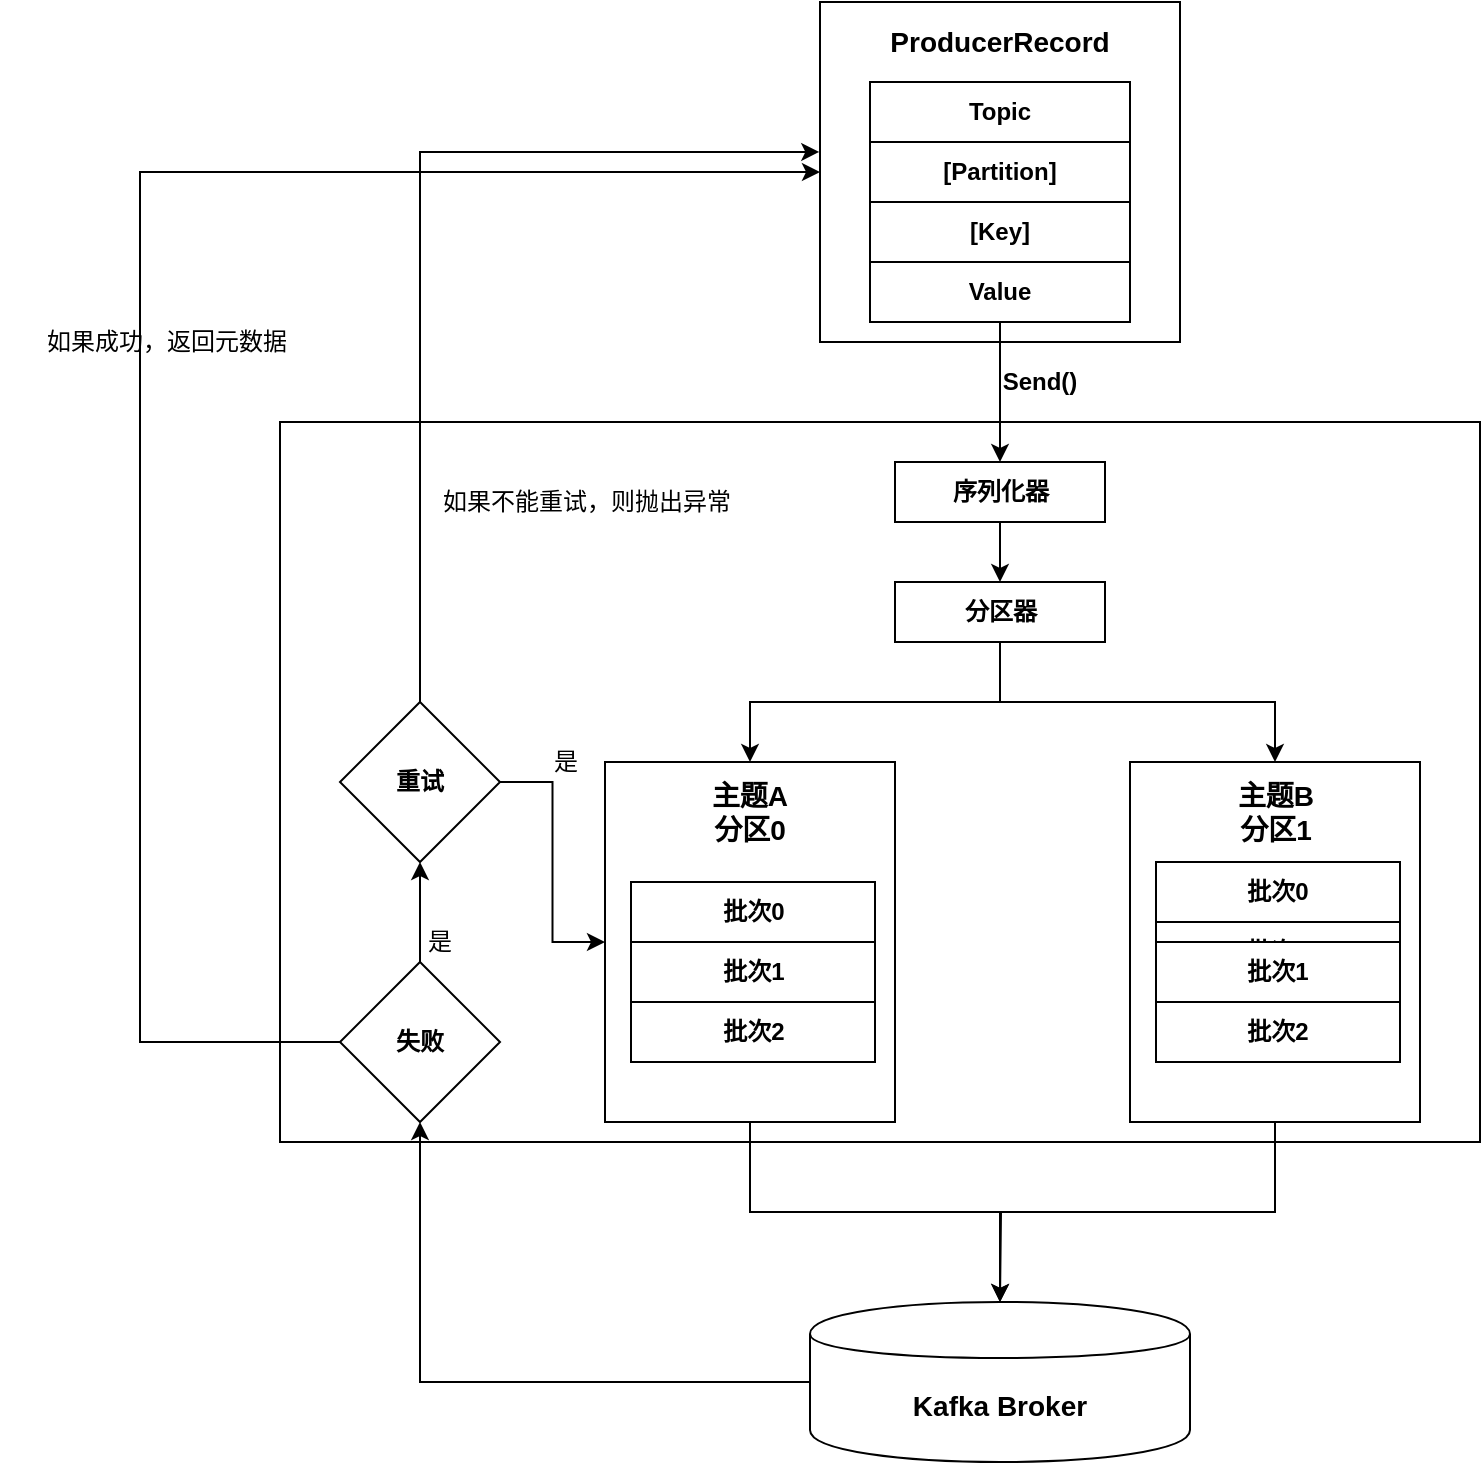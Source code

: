 <mxfile version="12.6.5" type="device"><diagram id="prtHgNgQTEPvFCAcTncT" name="Page-1"><mxGraphModel dx="1024" dy="592" grid="1" gridSize="10" guides="1" tooltips="1" connect="1" arrows="1" fold="1" page="1" pageScale="1" pageWidth="2339" pageHeight="3300" math="0" shadow="0"><root><mxCell id="0"/><mxCell id="1" parent="0"/><mxCell id="o9tSoGE1MYdSwPWptz6p-8" value="" style="rounded=0;whiteSpace=wrap;html=1;" vertex="1" parent="1"><mxGeometry x="260" y="240" width="600" height="360" as="geometry"/></mxCell><mxCell id="o9tSoGE1MYdSwPWptz6p-1" value="" style="rounded=0;whiteSpace=wrap;html=1;" vertex="1" parent="1"><mxGeometry x="530" y="30" width="180" height="170" as="geometry"/></mxCell><mxCell id="o9tSoGE1MYdSwPWptz6p-2" value="&lt;b&gt;&lt;font style=&quot;font-size: 14px&quot;&gt;ProducerRecord&lt;/font&gt;&lt;/b&gt;" style="text;html=1;strokeColor=none;fillColor=none;align=center;verticalAlign=middle;whiteSpace=wrap;rounded=0;" vertex="1" parent="1"><mxGeometry x="600" y="40" width="40" height="20" as="geometry"/></mxCell><mxCell id="o9tSoGE1MYdSwPWptz6p-3" value="&lt;b&gt;Topic&lt;/b&gt;" style="rounded=0;whiteSpace=wrap;html=1;" vertex="1" parent="1"><mxGeometry x="555" y="70" width="130" height="30" as="geometry"/></mxCell><mxCell id="o9tSoGE1MYdSwPWptz6p-4" value="&lt;b&gt;[Partition]&lt;/b&gt;" style="rounded=0;whiteSpace=wrap;html=1;" vertex="1" parent="1"><mxGeometry x="555" y="100" width="130" height="30" as="geometry"/></mxCell><mxCell id="o9tSoGE1MYdSwPWptz6p-5" value="&lt;b&gt;[Key]&lt;/b&gt;" style="rounded=0;whiteSpace=wrap;html=1;" vertex="1" parent="1"><mxGeometry x="555" y="130" width="130" height="30" as="geometry"/></mxCell><mxCell id="o9tSoGE1MYdSwPWptz6p-10" style="edgeStyle=orthogonalEdgeStyle;rounded=0;orthogonalLoop=1;jettySize=auto;html=1;entryX=0.5;entryY=0;entryDx=0;entryDy=0;" edge="1" parent="1" source="o9tSoGE1MYdSwPWptz6p-6" target="o9tSoGE1MYdSwPWptz6p-9"><mxGeometry relative="1" as="geometry"/></mxCell><mxCell id="o9tSoGE1MYdSwPWptz6p-6" value="&lt;b&gt;Value&lt;/b&gt;" style="rounded=0;whiteSpace=wrap;html=1;" vertex="1" parent="1"><mxGeometry x="555" y="160" width="130" height="30" as="geometry"/></mxCell><mxCell id="o9tSoGE1MYdSwPWptz6p-13" style="edgeStyle=orthogonalEdgeStyle;rounded=0;orthogonalLoop=1;jettySize=auto;html=1;" edge="1" parent="1" source="o9tSoGE1MYdSwPWptz6p-9" target="o9tSoGE1MYdSwPWptz6p-12"><mxGeometry relative="1" as="geometry"/></mxCell><mxCell id="o9tSoGE1MYdSwPWptz6p-9" value="&lt;b&gt;序列化器&lt;/b&gt;" style="rounded=0;whiteSpace=wrap;html=1;" vertex="1" parent="1"><mxGeometry x="567.5" y="260" width="105" height="30" as="geometry"/></mxCell><mxCell id="o9tSoGE1MYdSwPWptz6p-11" value="&lt;b&gt;Send()&lt;/b&gt;" style="text;html=1;strokeColor=none;fillColor=none;align=center;verticalAlign=middle;whiteSpace=wrap;rounded=0;" vertex="1" parent="1"><mxGeometry x="620" y="210" width="40" height="20" as="geometry"/></mxCell><mxCell id="o9tSoGE1MYdSwPWptz6p-28" style="edgeStyle=orthogonalEdgeStyle;rounded=0;orthogonalLoop=1;jettySize=auto;html=1;" edge="1" parent="1" source="o9tSoGE1MYdSwPWptz6p-12" target="o9tSoGE1MYdSwPWptz6p-20"><mxGeometry relative="1" as="geometry"/></mxCell><mxCell id="o9tSoGE1MYdSwPWptz6p-30" style="edgeStyle=orthogonalEdgeStyle;rounded=0;orthogonalLoop=1;jettySize=auto;html=1;exitX=0.5;exitY=1;exitDx=0;exitDy=0;" edge="1" parent="1" source="o9tSoGE1MYdSwPWptz6p-12" target="o9tSoGE1MYdSwPWptz6p-14"><mxGeometry relative="1" as="geometry"/></mxCell><mxCell id="o9tSoGE1MYdSwPWptz6p-12" value="&lt;b&gt;分区器&lt;/b&gt;" style="rounded=0;whiteSpace=wrap;html=1;" vertex="1" parent="1"><mxGeometry x="567.5" y="320" width="105" height="30" as="geometry"/></mxCell><mxCell id="o9tSoGE1MYdSwPWptz6p-36" style="edgeStyle=orthogonalEdgeStyle;rounded=0;orthogonalLoop=1;jettySize=auto;html=1;exitX=0.5;exitY=1;exitDx=0;exitDy=0;" edge="1" parent="1" source="o9tSoGE1MYdSwPWptz6p-14"><mxGeometry relative="1" as="geometry"><mxPoint x="620" y="680" as="targetPoint"/></mxGeometry></mxCell><mxCell id="o9tSoGE1MYdSwPWptz6p-14" value="" style="rounded=0;whiteSpace=wrap;html=1;" vertex="1" parent="1"><mxGeometry x="685" y="410" width="145" height="180" as="geometry"/></mxCell><mxCell id="o9tSoGE1MYdSwPWptz6p-15" value="&lt;b&gt;&lt;font style=&quot;font-size: 14px&quot;&gt;主题B&lt;br&gt;分区1&lt;/font&gt;&lt;/b&gt;" style="text;html=1;strokeColor=none;fillColor=none;align=center;verticalAlign=middle;whiteSpace=wrap;rounded=0;" vertex="1" parent="1"><mxGeometry x="722.5" y="430" width="70" height="10" as="geometry"/></mxCell><mxCell id="o9tSoGE1MYdSwPWptz6p-17" value="&lt;b&gt;批次0&lt;/b&gt;" style="rounded=0;whiteSpace=wrap;html=1;" vertex="1" parent="1"><mxGeometry x="698" y="460" width="122" height="30" as="geometry"/></mxCell><mxCell id="o9tSoGE1MYdSwPWptz6p-18" value="&lt;b&gt;批次1&lt;/b&gt;" style="rounded=0;whiteSpace=wrap;html=1;" vertex="1" parent="1"><mxGeometry x="698" y="490" width="122" height="30" as="geometry"/></mxCell><mxCell id="o9tSoGE1MYdSwPWptz6p-19" value="&lt;b&gt;批次2&lt;/b&gt;" style="rounded=0;whiteSpace=wrap;html=1;" vertex="1" parent="1"><mxGeometry x="698" y="530" width="122" height="30" as="geometry"/></mxCell><mxCell id="o9tSoGE1MYdSwPWptz6p-35" style="edgeStyle=orthogonalEdgeStyle;rounded=0;orthogonalLoop=1;jettySize=auto;html=1;entryX=0.5;entryY=0;entryDx=0;entryDy=0;" edge="1" parent="1" source="o9tSoGE1MYdSwPWptz6p-20" target="o9tSoGE1MYdSwPWptz6p-34"><mxGeometry relative="1" as="geometry"/></mxCell><mxCell id="o9tSoGE1MYdSwPWptz6p-20" value="" style="rounded=0;whiteSpace=wrap;html=1;" vertex="1" parent="1"><mxGeometry x="422.5" y="410" width="145" height="180" as="geometry"/></mxCell><mxCell id="o9tSoGE1MYdSwPWptz6p-21" value="&lt;b&gt;&lt;font style=&quot;font-size: 14px&quot;&gt;主题A&lt;br&gt;分区0&lt;/font&gt;&lt;/b&gt;" style="text;html=1;strokeColor=none;fillColor=none;align=center;verticalAlign=middle;whiteSpace=wrap;rounded=0;" vertex="1" parent="1"><mxGeometry x="460" y="430" width="70" height="10" as="geometry"/></mxCell><mxCell id="o9tSoGE1MYdSwPWptz6p-22" value="&lt;b&gt;批次0&lt;/b&gt;" style="rounded=0;whiteSpace=wrap;html=1;" vertex="1" parent="1"><mxGeometry x="435.5" y="470" width="122" height="30" as="geometry"/></mxCell><mxCell id="o9tSoGE1MYdSwPWptz6p-23" value="&lt;b&gt;批次1&lt;/b&gt;" style="rounded=0;whiteSpace=wrap;html=1;" vertex="1" parent="1"><mxGeometry x="435.5" y="500" width="122" height="30" as="geometry"/></mxCell><mxCell id="o9tSoGE1MYdSwPWptz6p-24" value="&lt;b&gt;批次2&lt;/b&gt;" style="rounded=0;whiteSpace=wrap;html=1;" vertex="1" parent="1"><mxGeometry x="435.5" y="530" width="122" height="30" as="geometry"/></mxCell><mxCell id="o9tSoGE1MYdSwPWptz6p-33" value="&lt;b&gt;批次1&lt;/b&gt;" style="rounded=0;whiteSpace=wrap;html=1;" vertex="1" parent="1"><mxGeometry x="698" y="500" width="122" height="30" as="geometry"/></mxCell><mxCell id="o9tSoGE1MYdSwPWptz6p-38" style="edgeStyle=orthogonalEdgeStyle;rounded=0;orthogonalLoop=1;jettySize=auto;html=1;" edge="1" parent="1" source="o9tSoGE1MYdSwPWptz6p-34" target="o9tSoGE1MYdSwPWptz6p-37"><mxGeometry relative="1" as="geometry"/></mxCell><mxCell id="o9tSoGE1MYdSwPWptz6p-34" value="&lt;b&gt;&lt;font style=&quot;font-size: 14px&quot;&gt;Kafka Broker&lt;/font&gt;&lt;/b&gt;" style="shape=cylinder;whiteSpace=wrap;html=1;boundedLbl=1;backgroundOutline=1;" vertex="1" parent="1"><mxGeometry x="525" y="680" width="190" height="80" as="geometry"/></mxCell><mxCell id="o9tSoGE1MYdSwPWptz6p-40" style="edgeStyle=orthogonalEdgeStyle;rounded=0;orthogonalLoop=1;jettySize=auto;html=1;" edge="1" parent="1" source="o9tSoGE1MYdSwPWptz6p-37" target="o9tSoGE1MYdSwPWptz6p-39"><mxGeometry relative="1" as="geometry"/></mxCell><mxCell id="o9tSoGE1MYdSwPWptz6p-47" style="edgeStyle=orthogonalEdgeStyle;rounded=0;orthogonalLoop=1;jettySize=auto;html=1;entryX=0;entryY=0.5;entryDx=0;entryDy=0;" edge="1" parent="1" source="o9tSoGE1MYdSwPWptz6p-37" target="o9tSoGE1MYdSwPWptz6p-1"><mxGeometry relative="1" as="geometry"><Array as="points"><mxPoint x="190" y="550"/><mxPoint x="190" y="115"/></Array></mxGeometry></mxCell><mxCell id="o9tSoGE1MYdSwPWptz6p-37" value="&lt;b&gt;失败&lt;/b&gt;" style="rhombus;whiteSpace=wrap;html=1;" vertex="1" parent="1"><mxGeometry x="290" y="510" width="80" height="80" as="geometry"/></mxCell><mxCell id="o9tSoGE1MYdSwPWptz6p-41" style="edgeStyle=orthogonalEdgeStyle;rounded=0;orthogonalLoop=1;jettySize=auto;html=1;" edge="1" parent="1" source="o9tSoGE1MYdSwPWptz6p-39" target="o9tSoGE1MYdSwPWptz6p-20"><mxGeometry relative="1" as="geometry"/></mxCell><mxCell id="o9tSoGE1MYdSwPWptz6p-44" style="edgeStyle=orthogonalEdgeStyle;rounded=0;orthogonalLoop=1;jettySize=auto;html=1;entryX=-0.002;entryY=0.441;entryDx=0;entryDy=0;entryPerimeter=0;" edge="1" parent="1" source="o9tSoGE1MYdSwPWptz6p-39" target="o9tSoGE1MYdSwPWptz6p-1"><mxGeometry relative="1" as="geometry"><Array as="points"><mxPoint x="330" y="105"/></Array></mxGeometry></mxCell><mxCell id="o9tSoGE1MYdSwPWptz6p-39" value="&lt;b&gt;重试&lt;/b&gt;" style="rhombus;whiteSpace=wrap;html=1;" vertex="1" parent="1"><mxGeometry x="290" y="380" width="80" height="80" as="geometry"/></mxCell><mxCell id="o9tSoGE1MYdSwPWptz6p-42" value="是" style="text;html=1;strokeColor=none;fillColor=none;align=center;verticalAlign=middle;whiteSpace=wrap;rounded=0;" vertex="1" parent="1"><mxGeometry x="383" y="400" width="40" height="20" as="geometry"/></mxCell><mxCell id="o9tSoGE1MYdSwPWptz6p-43" value="是" style="text;html=1;strokeColor=none;fillColor=none;align=center;verticalAlign=middle;whiteSpace=wrap;rounded=0;" vertex="1" parent="1"><mxGeometry x="320" y="490" width="40" height="20" as="geometry"/></mxCell><mxCell id="o9tSoGE1MYdSwPWptz6p-45" value="如果不能重试，则抛出异常" style="text;html=1;strokeColor=none;fillColor=none;align=center;verticalAlign=middle;whiteSpace=wrap;rounded=0;" vertex="1" parent="1"><mxGeometry x="330" y="270" width="167" height="20" as="geometry"/></mxCell><mxCell id="o9tSoGE1MYdSwPWptz6p-49" value="如果成功，返回元数据" style="text;html=1;strokeColor=none;fillColor=none;align=center;verticalAlign=middle;whiteSpace=wrap;rounded=0;" vertex="1" parent="1"><mxGeometry x="120" y="190" width="167" height="20" as="geometry"/></mxCell></root></mxGraphModel></diagram></mxfile>